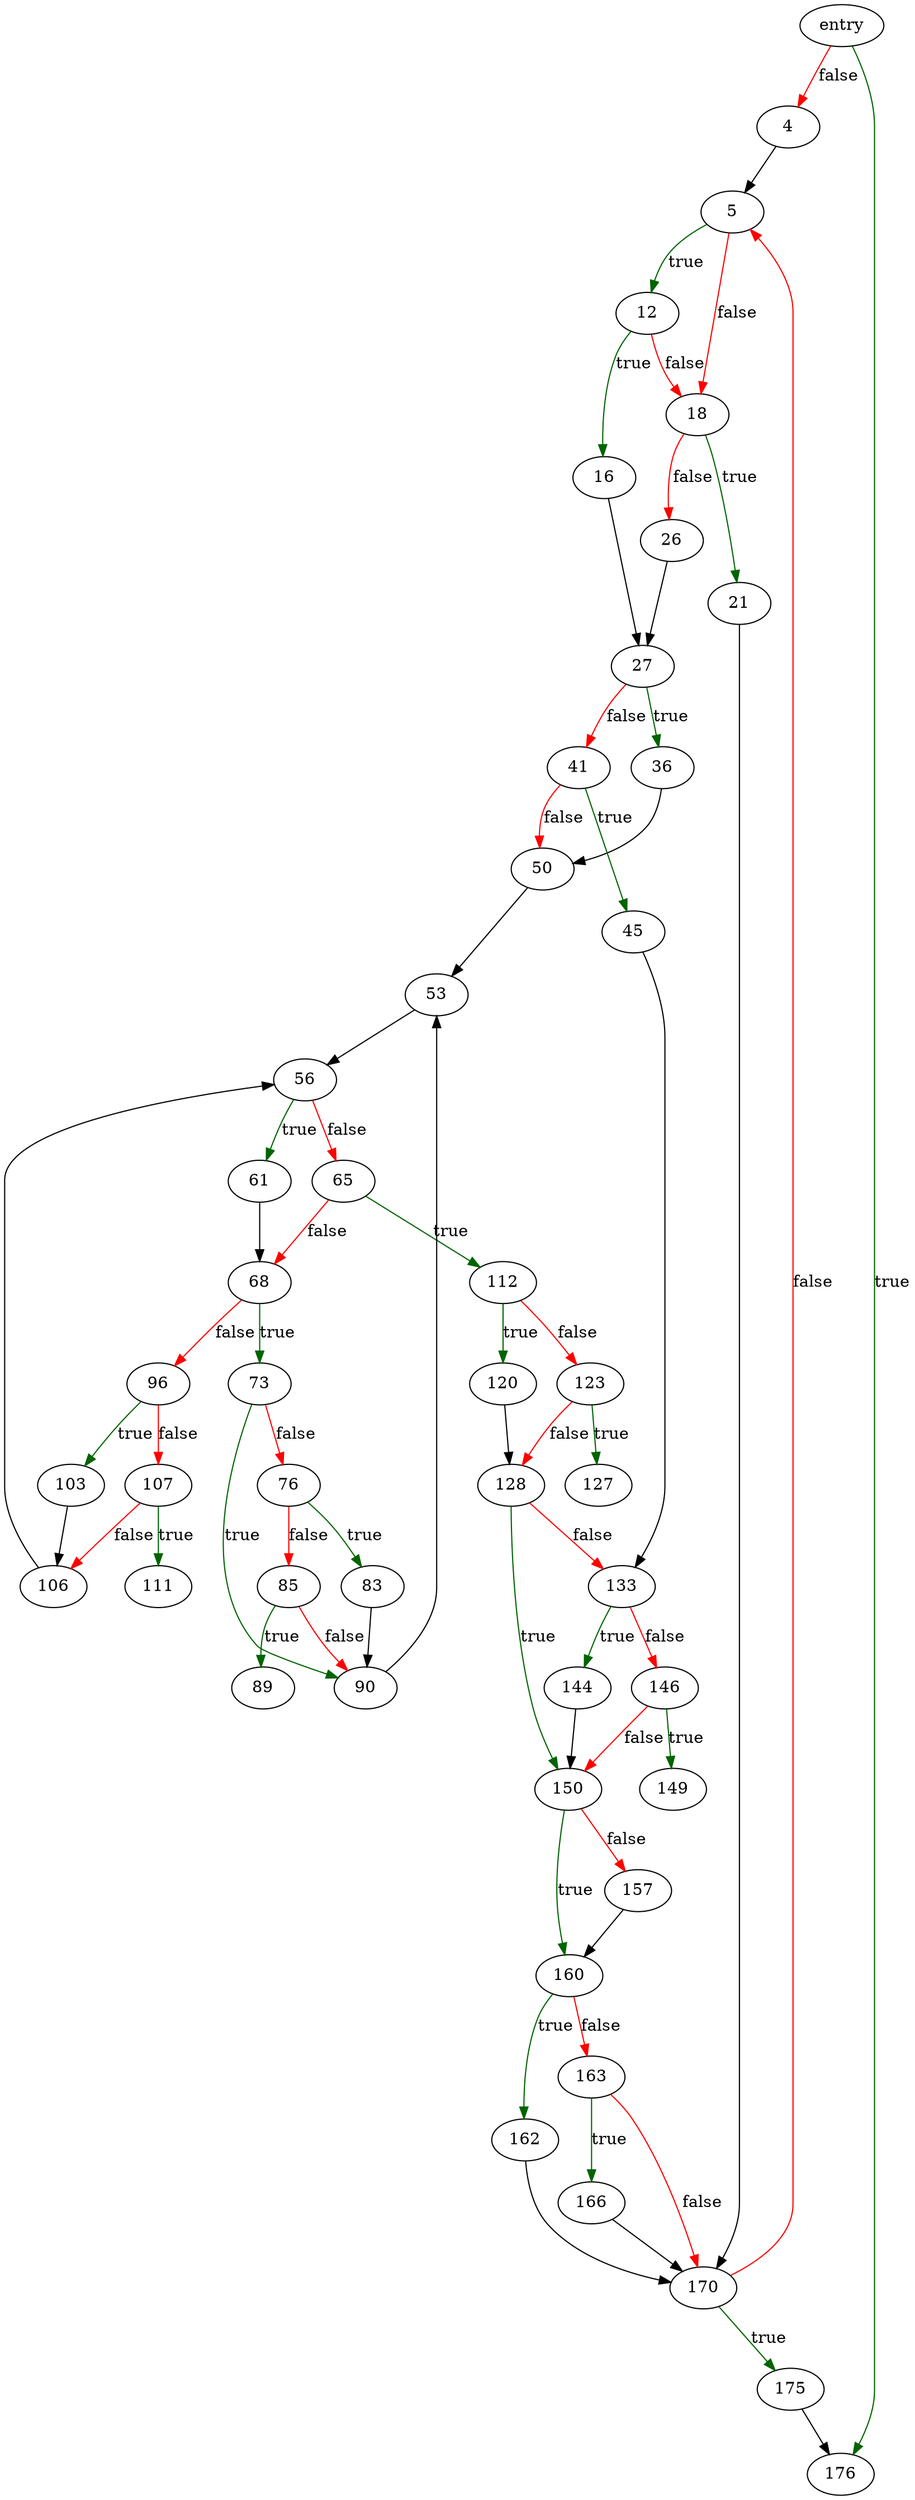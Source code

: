 digraph "paste_serial" {
	// Node definitions.
	2 [label=entry];
	4;
	5;
	12;
	16;
	18;
	21;
	26;
	27;
	36;
	41;
	45;
	50;
	53;
	56;
	61;
	65;
	68;
	73;
	76;
	83;
	85;
	89;
	90;
	96;
	103;
	106;
	107;
	111;
	112;
	120;
	123;
	127;
	128;
	133;
	144;
	146;
	149;
	150;
	157;
	160;
	162;
	163;
	166;
	170;
	175;
	176;

	// Edge definitions.
	2 -> 4 [
		color=red
		label=false
	];
	2 -> 176 [
		color=darkgreen
		label=true
	];
	4 -> 5;
	5 -> 12 [
		color=darkgreen
		label=true
	];
	5 -> 18 [
		color=red
		label=false
	];
	12 -> 16 [
		color=darkgreen
		label=true
	];
	12 -> 18 [
		color=red
		label=false
	];
	16 -> 27;
	18 -> 21 [
		color=darkgreen
		label=true
	];
	18 -> 26 [
		color=red
		label=false
	];
	21 -> 170;
	26 -> 27;
	27 -> 36 [
		color=darkgreen
		label=true
	];
	27 -> 41 [
		color=red
		label=false
	];
	36 -> 50;
	41 -> 45 [
		color=darkgreen
		label=true
	];
	41 -> 50 [
		color=red
		label=false
	];
	45 -> 133;
	50 -> 53;
	53 -> 56;
	56 -> 61 [
		color=darkgreen
		label=true
	];
	56 -> 65 [
		color=red
		label=false
	];
	61 -> 68;
	65 -> 68 [
		color=red
		label=false
	];
	65 -> 112 [
		color=darkgreen
		label=true
	];
	68 -> 73 [
		color=darkgreen
		label=true
	];
	68 -> 96 [
		color=red
		label=false
	];
	73 -> 76 [
		color=red
		label=false
	];
	73 -> 90 [
		color=darkgreen
		label=true
	];
	76 -> 83 [
		color=darkgreen
		label=true
	];
	76 -> 85 [
		color=red
		label=false
	];
	83 -> 90;
	85 -> 89 [
		color=darkgreen
		label=true
	];
	85 -> 90 [
		color=red
		label=false
	];
	90 -> 53;
	96 -> 103 [
		color=darkgreen
		label=true
	];
	96 -> 107 [
		color=red
		label=false
	];
	103 -> 106;
	106 -> 56;
	107 -> 106 [
		color=red
		label=false
	];
	107 -> 111 [
		color=darkgreen
		label=true
	];
	112 -> 120 [
		color=darkgreen
		label=true
	];
	112 -> 123 [
		color=red
		label=false
	];
	120 -> 128;
	123 -> 127 [
		color=darkgreen
		label=true
	];
	123 -> 128 [
		color=red
		label=false
	];
	128 -> 133 [
		color=red
		label=false
	];
	128 -> 150 [
		color=darkgreen
		label=true
	];
	133 -> 144 [
		color=darkgreen
		label=true
	];
	133 -> 146 [
		color=red
		label=false
	];
	144 -> 150;
	146 -> 149 [
		color=darkgreen
		label=true
	];
	146 -> 150 [
		color=red
		label=false
	];
	150 -> 157 [
		color=red
		label=false
	];
	150 -> 160 [
		color=darkgreen
		label=true
	];
	157 -> 160;
	160 -> 162 [
		color=darkgreen
		label=true
	];
	160 -> 163 [
		color=red
		label=false
	];
	162 -> 170;
	163 -> 166 [
		color=darkgreen
		label=true
	];
	163 -> 170 [
		color=red
		label=false
	];
	166 -> 170;
	170 -> 5 [
		color=red
		label=false
	];
	170 -> 175 [
		color=darkgreen
		label=true
	];
	175 -> 176;
}